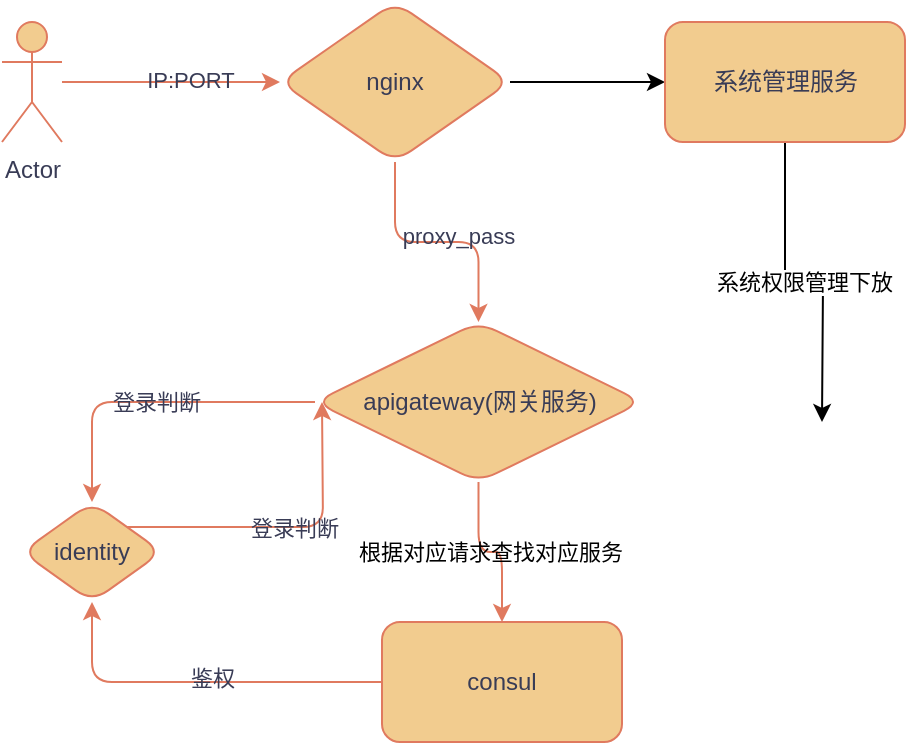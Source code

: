 <mxfile version="21.1.1" type="github">
  <diagram name="第 1 页" id="YG0pK4gPXe1OfzLrQ7Dj">
    <mxGraphModel dx="954" dy="616" grid="1" gridSize="10" guides="1" tooltips="1" connect="1" arrows="1" fold="1" page="1" pageScale="1" pageWidth="827" pageHeight="1169" math="0" shadow="0">
      <root>
        <mxCell id="0" />
        <mxCell id="1" parent="0" />
        <mxCell id="G88FasHc9i8MGPDfRjqv-6" value="" style="edgeStyle=orthogonalEdgeStyle;rounded=1;orthogonalLoop=1;jettySize=auto;html=1;labelBackgroundColor=none;strokeColor=#E07A5F;fontColor=default;" parent="1" source="G88FasHc9i8MGPDfRjqv-4" target="G88FasHc9i8MGPDfRjqv-5" edge="1">
          <mxGeometry relative="1" as="geometry" />
        </mxCell>
        <mxCell id="G88FasHc9i8MGPDfRjqv-8" value="IP:PORT" style="edgeLabel;html=1;align=center;verticalAlign=middle;resizable=0;points=[];labelBackgroundColor=none;fontColor=#393C56;rounded=1;" parent="G88FasHc9i8MGPDfRjqv-6" vertex="1" connectable="0">
          <mxGeometry x="0.164" y="1" relative="1" as="geometry">
            <mxPoint as="offset" />
          </mxGeometry>
        </mxCell>
        <mxCell id="G88FasHc9i8MGPDfRjqv-4" value="Actor" style="shape=umlActor;verticalLabelPosition=bottom;verticalAlign=top;html=1;outlineConnect=0;labelBackgroundColor=none;fillColor=#F2CC8F;strokeColor=#E07A5F;fontColor=#393C56;rounded=1;" parent="1" vertex="1">
          <mxGeometry x="160" y="130" width="30" height="60" as="geometry" />
        </mxCell>
        <mxCell id="G88FasHc9i8MGPDfRjqv-10" value="" style="edgeStyle=orthogonalEdgeStyle;rounded=1;orthogonalLoop=1;jettySize=auto;html=1;labelBackgroundColor=none;strokeColor=#E07A5F;fontColor=default;" parent="1" source="G88FasHc9i8MGPDfRjqv-5" target="G88FasHc9i8MGPDfRjqv-9" edge="1">
          <mxGeometry relative="1" as="geometry" />
        </mxCell>
        <mxCell id="G88FasHc9i8MGPDfRjqv-11" value="proxy_pass" style="edgeLabel;html=1;align=center;verticalAlign=middle;resizable=0;points=[];labelBackgroundColor=none;fontColor=#393C56;rounded=1;" parent="G88FasHc9i8MGPDfRjqv-10" vertex="1" connectable="0">
          <mxGeometry x="0.157" y="3" relative="1" as="geometry">
            <mxPoint x="1" as="offset" />
          </mxGeometry>
        </mxCell>
        <mxCell id="uX7T23QG_y_XXcAIUDoi-2" value="" style="edgeStyle=orthogonalEdgeStyle;rounded=0;orthogonalLoop=1;jettySize=auto;html=1;" edge="1" parent="1" source="G88FasHc9i8MGPDfRjqv-5" target="uX7T23QG_y_XXcAIUDoi-1">
          <mxGeometry relative="1" as="geometry" />
        </mxCell>
        <mxCell id="G88FasHc9i8MGPDfRjqv-5" value="nginx" style="rhombus;whiteSpace=wrap;html=1;verticalAlign=middle;horizontal=1;labelBackgroundColor=none;fillColor=#F2CC8F;strokeColor=#E07A5F;fontColor=#393C56;rounded=1;" parent="1" vertex="1">
          <mxGeometry x="299" y="120" width="115" height="80" as="geometry" />
        </mxCell>
        <mxCell id="G88FasHc9i8MGPDfRjqv-13" value="根据对应请求查找对应服务" style="edgeStyle=orthogonalEdgeStyle;rounded=1;orthogonalLoop=1;jettySize=auto;html=1;labelBackgroundColor=none;strokeColor=#E07A5F;fontColor=default;" parent="1" source="G88FasHc9i8MGPDfRjqv-9" target="G88FasHc9i8MGPDfRjqv-12" edge="1">
          <mxGeometry relative="1" as="geometry" />
        </mxCell>
        <mxCell id="G88FasHc9i8MGPDfRjqv-17" style="edgeStyle=orthogonalEdgeStyle;rounded=1;orthogonalLoop=1;jettySize=auto;html=1;labelBackgroundColor=none;strokeColor=#E07A5F;fontColor=default;" parent="1" source="G88FasHc9i8MGPDfRjqv-9" target="G88FasHc9i8MGPDfRjqv-14" edge="1">
          <mxGeometry relative="1" as="geometry" />
        </mxCell>
        <mxCell id="G88FasHc9i8MGPDfRjqv-24" value="登录判断" style="edgeLabel;html=1;align=center;verticalAlign=middle;resizable=0;points=[];labelBackgroundColor=none;fontColor=#393C56;rounded=1;" parent="G88FasHc9i8MGPDfRjqv-17" vertex="1" connectable="0">
          <mxGeometry x="-0.015" relative="1" as="geometry">
            <mxPoint as="offset" />
          </mxGeometry>
        </mxCell>
        <mxCell id="G88FasHc9i8MGPDfRjqv-9" value="apigateway(网关服务)" style="rhombus;whiteSpace=wrap;html=1;labelBackgroundColor=none;fillColor=#F2CC8F;strokeColor=#E07A5F;fontColor=#393C56;rounded=1;" parent="1" vertex="1">
          <mxGeometry x="316.5" y="280" width="163.5" height="80" as="geometry" />
        </mxCell>
        <mxCell id="G88FasHc9i8MGPDfRjqv-15" value="" style="edgeStyle=orthogonalEdgeStyle;rounded=1;orthogonalLoop=1;jettySize=auto;html=1;labelBackgroundColor=none;strokeColor=#E07A5F;fontColor=default;" parent="1" source="G88FasHc9i8MGPDfRjqv-12" target="G88FasHc9i8MGPDfRjqv-14" edge="1">
          <mxGeometry relative="1" as="geometry" />
        </mxCell>
        <mxCell id="G88FasHc9i8MGPDfRjqv-16" value="鉴权" style="edgeLabel;html=1;align=center;verticalAlign=middle;resizable=0;points=[];labelBackgroundColor=none;fontColor=#393C56;rounded=1;" parent="G88FasHc9i8MGPDfRjqv-15" vertex="1" connectable="0">
          <mxGeometry x="-0.08" y="-2" relative="1" as="geometry">
            <mxPoint as="offset" />
          </mxGeometry>
        </mxCell>
        <mxCell id="G88FasHc9i8MGPDfRjqv-12" value="consul" style="rounded=1;whiteSpace=wrap;html=1;labelBackgroundColor=none;fillColor=#F2CC8F;strokeColor=#E07A5F;fontColor=#393C56;" parent="1" vertex="1">
          <mxGeometry x="350" y="430" width="120" height="60" as="geometry" />
        </mxCell>
        <mxCell id="G88FasHc9i8MGPDfRjqv-18" style="edgeStyle=orthogonalEdgeStyle;rounded=1;orthogonalLoop=1;jettySize=auto;html=1;exitX=1;exitY=0;exitDx=0;exitDy=0;labelBackgroundColor=none;strokeColor=#E07A5F;fontColor=default;" parent="1" source="G88FasHc9i8MGPDfRjqv-14" edge="1">
          <mxGeometry relative="1" as="geometry">
            <mxPoint x="320" y="320" as="targetPoint" />
            <mxPoint x="190" y="392.5" as="sourcePoint" />
          </mxGeometry>
        </mxCell>
        <mxCell id="G88FasHc9i8MGPDfRjqv-19" value="登录判断" style="edgeLabel;html=1;align=center;verticalAlign=middle;resizable=0;points=[];labelBackgroundColor=none;fontColor=#393C56;rounded=1;" parent="G88FasHc9i8MGPDfRjqv-18" vertex="1" connectable="0">
          <mxGeometry x="0.025" y="1" relative="1" as="geometry">
            <mxPoint x="1" y="1" as="offset" />
          </mxGeometry>
        </mxCell>
        <mxCell id="G88FasHc9i8MGPDfRjqv-14" value="identity" style="rhombus;whiteSpace=wrap;html=1;rounded=1;labelBackgroundColor=none;fillColor=#F2CC8F;strokeColor=#E07A5F;fontColor=#393C56;" parent="1" vertex="1">
          <mxGeometry x="170" y="370" width="70" height="50" as="geometry" />
        </mxCell>
        <mxCell id="uX7T23QG_y_XXcAIUDoi-3" value="系统权限管理下放" style="edgeStyle=orthogonalEdgeStyle;rounded=0;orthogonalLoop=1;jettySize=auto;html=1;" edge="1" parent="1" source="uX7T23QG_y_XXcAIUDoi-1">
          <mxGeometry relative="1" as="geometry">
            <mxPoint x="570" y="330" as="targetPoint" />
          </mxGeometry>
        </mxCell>
        <mxCell id="uX7T23QG_y_XXcAIUDoi-1" value="系统管理服务" style="whiteSpace=wrap;html=1;fillColor=#F2CC8F;strokeColor=#E07A5F;fontColor=#393C56;labelBackgroundColor=none;rounded=1;" vertex="1" parent="1">
          <mxGeometry x="491.5" y="130" width="120" height="60" as="geometry" />
        </mxCell>
      </root>
    </mxGraphModel>
  </diagram>
</mxfile>
